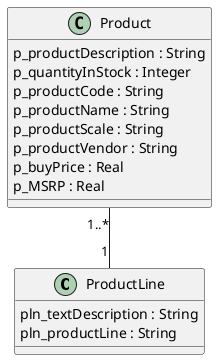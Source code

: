 @startuml
class ProductLine {
pln_textDescription : String
pln_productLine : String
}
class Product {
p_productDescription : String
p_quantityInStock : Integer
p_productCode : String
p_productName : String
p_productScale : String
p_productVendor : String
p_buyPrice : Real
p_MSRP : Real
}


Product "1..*" -- "1" ProductLine

@enduml
